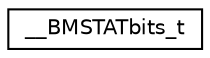 digraph "Graphical Class Hierarchy"
{
  edge [fontname="Helvetica",fontsize="10",labelfontname="Helvetica",labelfontsize="10"];
  node [fontname="Helvetica",fontsize="10",shape=record];
  rankdir="LR";
  Node1 [label="__BMSTATbits_t",height=0.2,width=0.4,color="black", fillcolor="white", style="filled",URL="$union_____b_m_s_t_a_tbits__t.html"];
}
